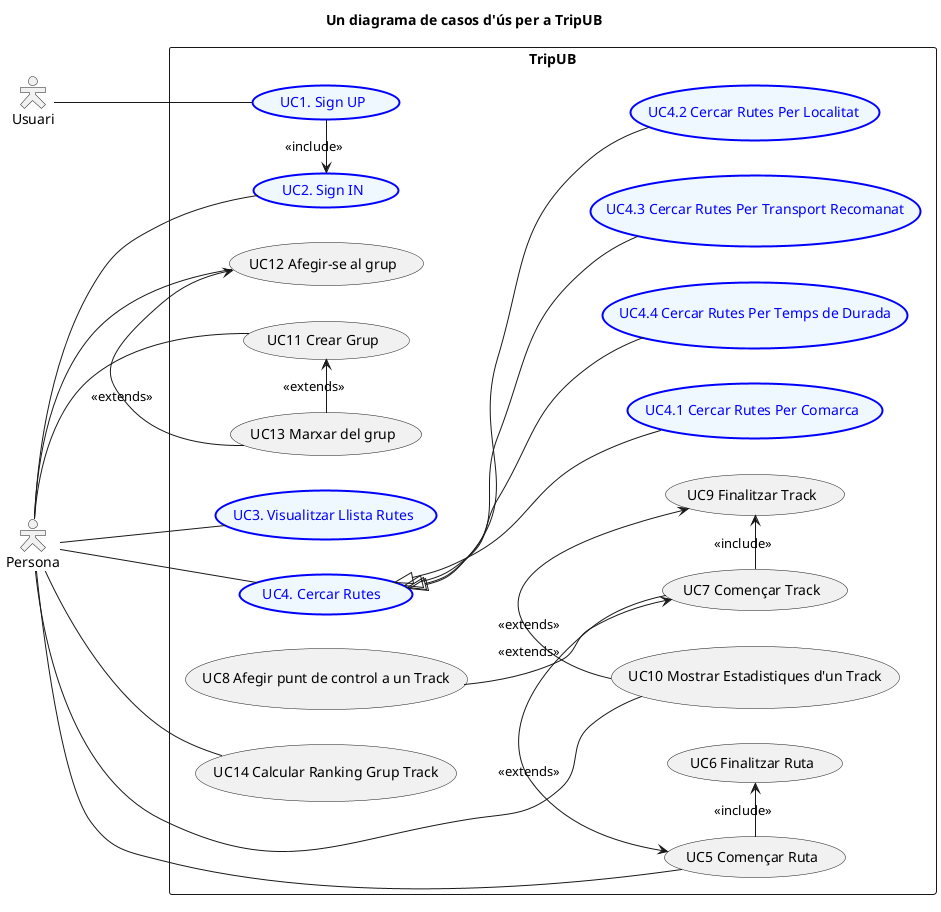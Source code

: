 @startuml
left to right direction
skinparam packageStyle rect 
skinparam actorStyle Hollow

title Un diagrama de casos d'ús per a TripUB

actor Usuari as usuari
actor Persona as persona

rectangle TripUB {

usecase (UC1. Sign UP)  as UC1 #aliceblue;line:blue;line.bold;text:blue
usecase (UC2. Sign IN) as UC2  #aliceblue;line:blue;line.bold;text:blue
usecase (UC3. Visualitzar Llista Rutes) as UC3  #aliceblue;line:blue;line.bold;text:blue
usecase (UC4. Cercar Rutes ) as UC4#aliceblue;line:blue;line.bold;text:blue
usecase (UC4.3 Cercar Rutes Per Transport Recomanat) as UC43#aliceblue;line:blue;line.bold;text:blue
usecase (UC4.2 Cercar Rutes Per Localitat) as UC42 #aliceblue;line:blue;line.bold;text:blue
usecase (UC4.1 Cercar Rutes Per Comarca ) as UC41 #aliceblue;line:blue;line.bold;text:blue
usecase (UC4.4 Cercar Rutes Per Temps de Durada) as UC44#aliceblue;line:blue;line.bold;text:blue
usecase (UC5 Començar Ruta) as UC5
usecase (UC6 Finalitzar Ruta) as UC6
usecase (UC7 Començar Track) as UC7
usecase (UC8 Afegir punt de control a un Track) as UC8
usecase (UC9 Finalitzar Track) as UC9
usecase (UC10 Mostrar Estadistiques d'un Track) as UC10
usecase (UC11 Crear Grup) as UC11
usecase (UC12 Afegir-se al grup) as UC12
usecase (UC13 Marxar del grup) as UC13
usecase (UC14 Calcular Ranking Grup Track) as UC14




persona -- UC2


UC1 -> UC2 : <<include>>
UC7 -> UC5 : <<extends>>
UC5 -> UC6 : <<include>>
UC7 -> UC9 : <<include>>
UC8 --> UC7 : <<extends>>
UC10 -> UC9 : <<extends>>
UC13 -> UC12 : <<extends>>
UC13 -> UC11 : <<extends>>

UC4 <|-- UC41
UC4 <|-- UC42
UC4 <|-- UC43
UC4 <|-- UC44

persona -- UC4
persona -- UC3
persona -- UC5

persona -- UC10
persona -- UC11
persona -- UC12
persona -- UC14






usuari -- UC1
}
@enduml



